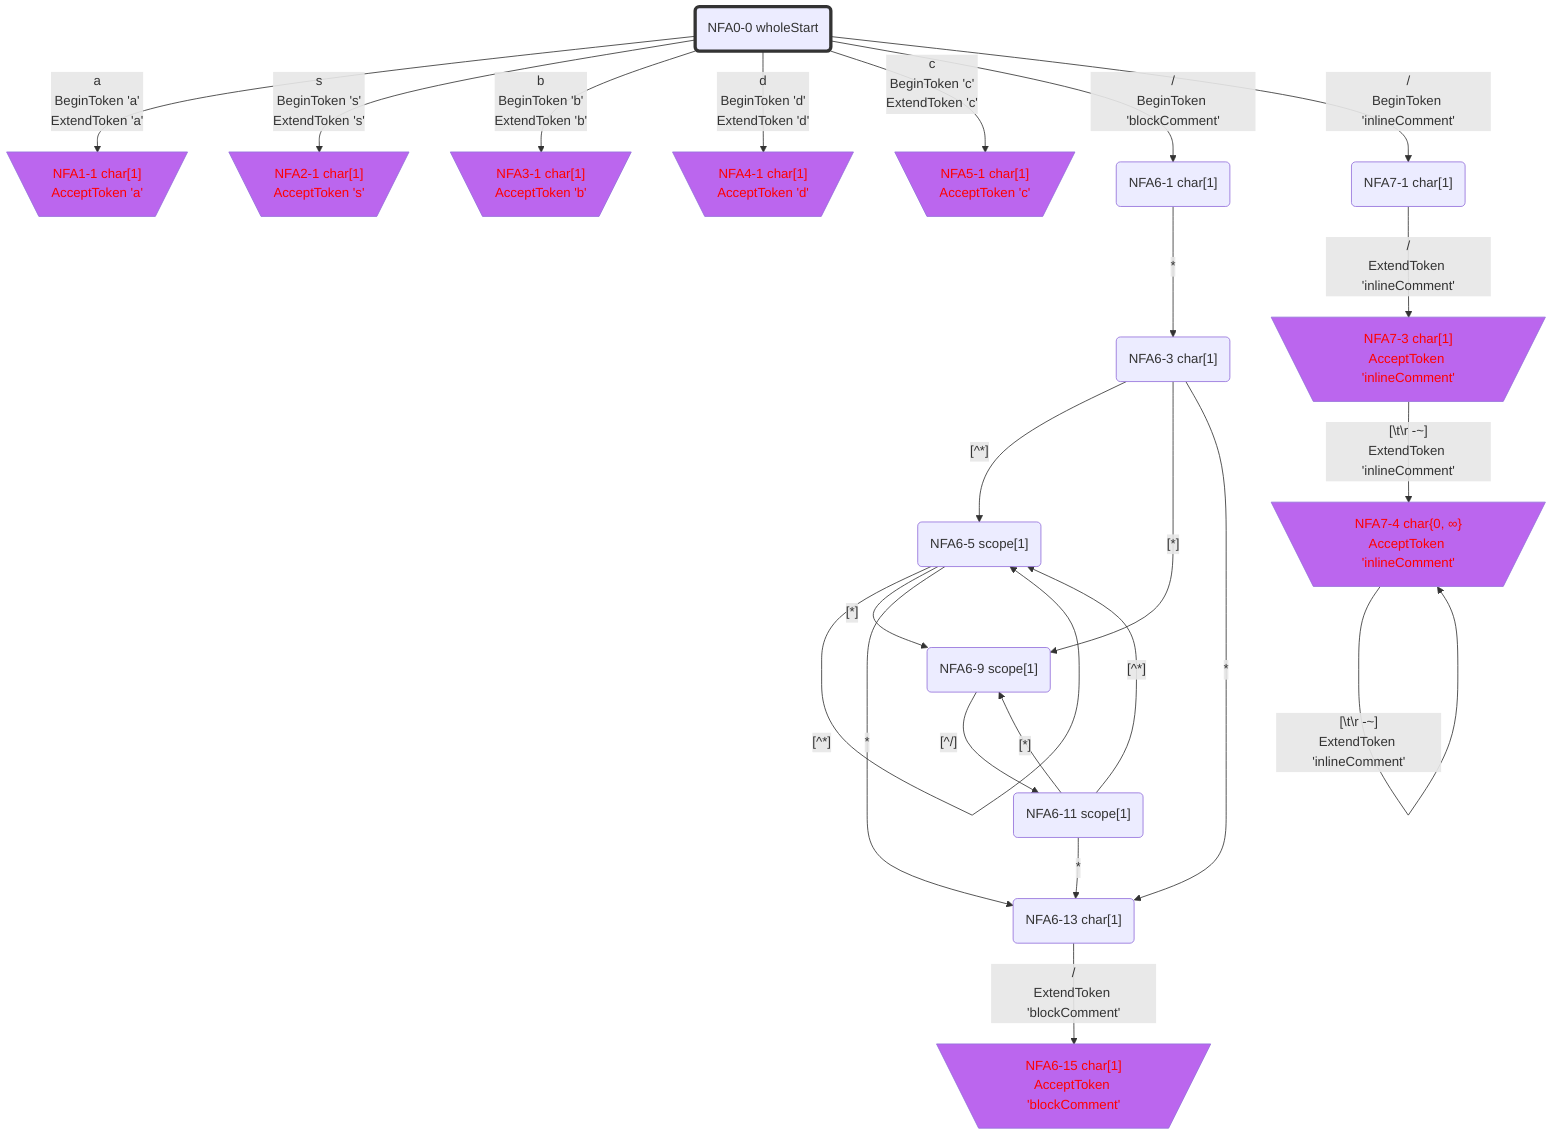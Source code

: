 flowchart
classDef c0001 color:#FF0000;
classDef c0010 stroke-dasharray: 10 10;
classDef c0011 stroke-dasharray: 10 10,color:#FF0000;
classDef c0100 fill:#BB66EE;
classDef c0101 fill:#BB66EE,color:#FF0000;
classDef c0110 fill:#BB66EE,stroke-dasharray: 10 10;
classDef c0111 fill:#BB66EE,stroke-dasharray: 10 10,color:#FF0000;
classDef c1000 stroke:#333,stroke-width:4px;
classDef c1001 stroke:#333,stroke-width:4px,color:#FF0000;
classDef c1010 stroke:#333,stroke-width:4px,stroke-dasharray: 10 10;
classDef c1011 stroke:#333,stroke-width:4px,stroke-dasharray: 10 10,color:#FF0000;
classDef c1100 stroke:#333,stroke-width:4px,fill:#BB66EE;
classDef c1101 stroke:#333,stroke-width:4px,fill:#BB66EE,color:#FF0000;
classDef c1110 stroke:#333,stroke-width:4px,fill:#BB66EE,stroke-dasharray: 10 10;
classDef c1111 stroke:#333,stroke-width:4px,fill:#BB66EE,stroke-dasharray: 10 10,color:#FF0000;
NFA0_0_42689762("NFA0-0 wholeStart")
class NFA0_0_42689762 c1000;
NFA1_1_64395630[\"NFA1-1 char[1]
AcceptToken 'a'"/]
class NFA1_1_64395630 c0101;
NFA2_1_48663540[\"NFA2-1 char[1]
AcceptToken 's'"/]
class NFA2_1_48663540 c0101;
NFA3_1_35318677[\"NFA3-1 char[1]
AcceptToken 'b'"/]
class NFA3_1_35318677 c0101;
NFA4_1_49432638[\"NFA4-1 char[1]
AcceptToken 'd'"/]
class NFA4_1_49432638 c0101;
NFA5_1_42240560[\"NFA5-1 char[1]
AcceptToken 'c'"/]
class NFA5_1_42240560 c0101;
NFA6_1_44620724("NFA6-1 char[1]")
NFA7_1_66042204("NFA7-1 char[1]")
NFA6_3_47818304("NFA6-3 char[1]")
NFA7_3_57508928[\"NFA7-3 char[1]
AcceptToken 'inlineComment'"/]
class NFA7_3_57508928 c0101;
NFA6_5_48077445("NFA6-5 scope[1]")
NFA6_9_27711559("NFA6-9 scope[1]")
NFA6_13_30043827("NFA6-13 char[1]")
NFA7_4_1958995[\"NFA7-4 char{0, ∞}
AcceptToken 'inlineComment'"/]
class NFA7_4_1958995 c0101;
NFA6_11_24460881("NFA6-11 scope[1]")
NFA6_15_17630956[\"NFA6-15 char[1]
AcceptToken 'blockComment'"/]
class NFA6_15_17630956 c0101;
NFA0_0_42689762 -->|"a
BeginToken 'a'
ExtendToken 'a'"|NFA1_1_64395630
NFA0_0_42689762 -->|"s
BeginToken 's'
ExtendToken 's'"|NFA2_1_48663540
NFA0_0_42689762 -->|"b
BeginToken 'b'
ExtendToken 'b'"|NFA3_1_35318677
NFA0_0_42689762 -->|"d
BeginToken 'd'
ExtendToken 'd'"|NFA4_1_49432638
NFA0_0_42689762 -->|"c
BeginToken 'c'
ExtendToken 'c'"|NFA5_1_42240560
NFA0_0_42689762 -->|"/
BeginToken 'blockComment'"|NFA6_1_44620724
NFA0_0_42689762 -->|"/
BeginToken 'inlineComment'"|NFA7_1_66042204
NFA6_1_44620724 -->|"*"|NFA6_3_47818304
NFA7_1_66042204 -->|"/
ExtendToken 'inlineComment'"|NFA7_3_57508928
NFA6_3_47818304 -->|"[^*]"|NFA6_5_48077445
NFA6_3_47818304 -->|"[*]"|NFA6_9_27711559
NFA6_3_47818304 -->|"*"|NFA6_13_30043827
NFA7_3_57508928 -->|"[#92;t#92;r#32;-~]
ExtendToken 'inlineComment'"|NFA7_4_1958995
NFA6_5_48077445 -->|"[^*]"|NFA6_5_48077445
NFA6_5_48077445 -->|"[*]"|NFA6_9_27711559
NFA6_5_48077445 -->|"*"|NFA6_13_30043827
NFA6_9_27711559 -->|"[^/]"|NFA6_11_24460881
NFA6_13_30043827 -->|"/
ExtendToken 'blockComment'"|NFA6_15_17630956
NFA7_4_1958995 -->|"[#92;t#92;r#32;-~]
ExtendToken 'inlineComment'"|NFA7_4_1958995
NFA6_11_24460881 -->|"[^*]"|NFA6_5_48077445
NFA6_11_24460881 -->|"[*]"|NFA6_9_27711559
NFA6_11_24460881 -->|"*"|NFA6_13_30043827